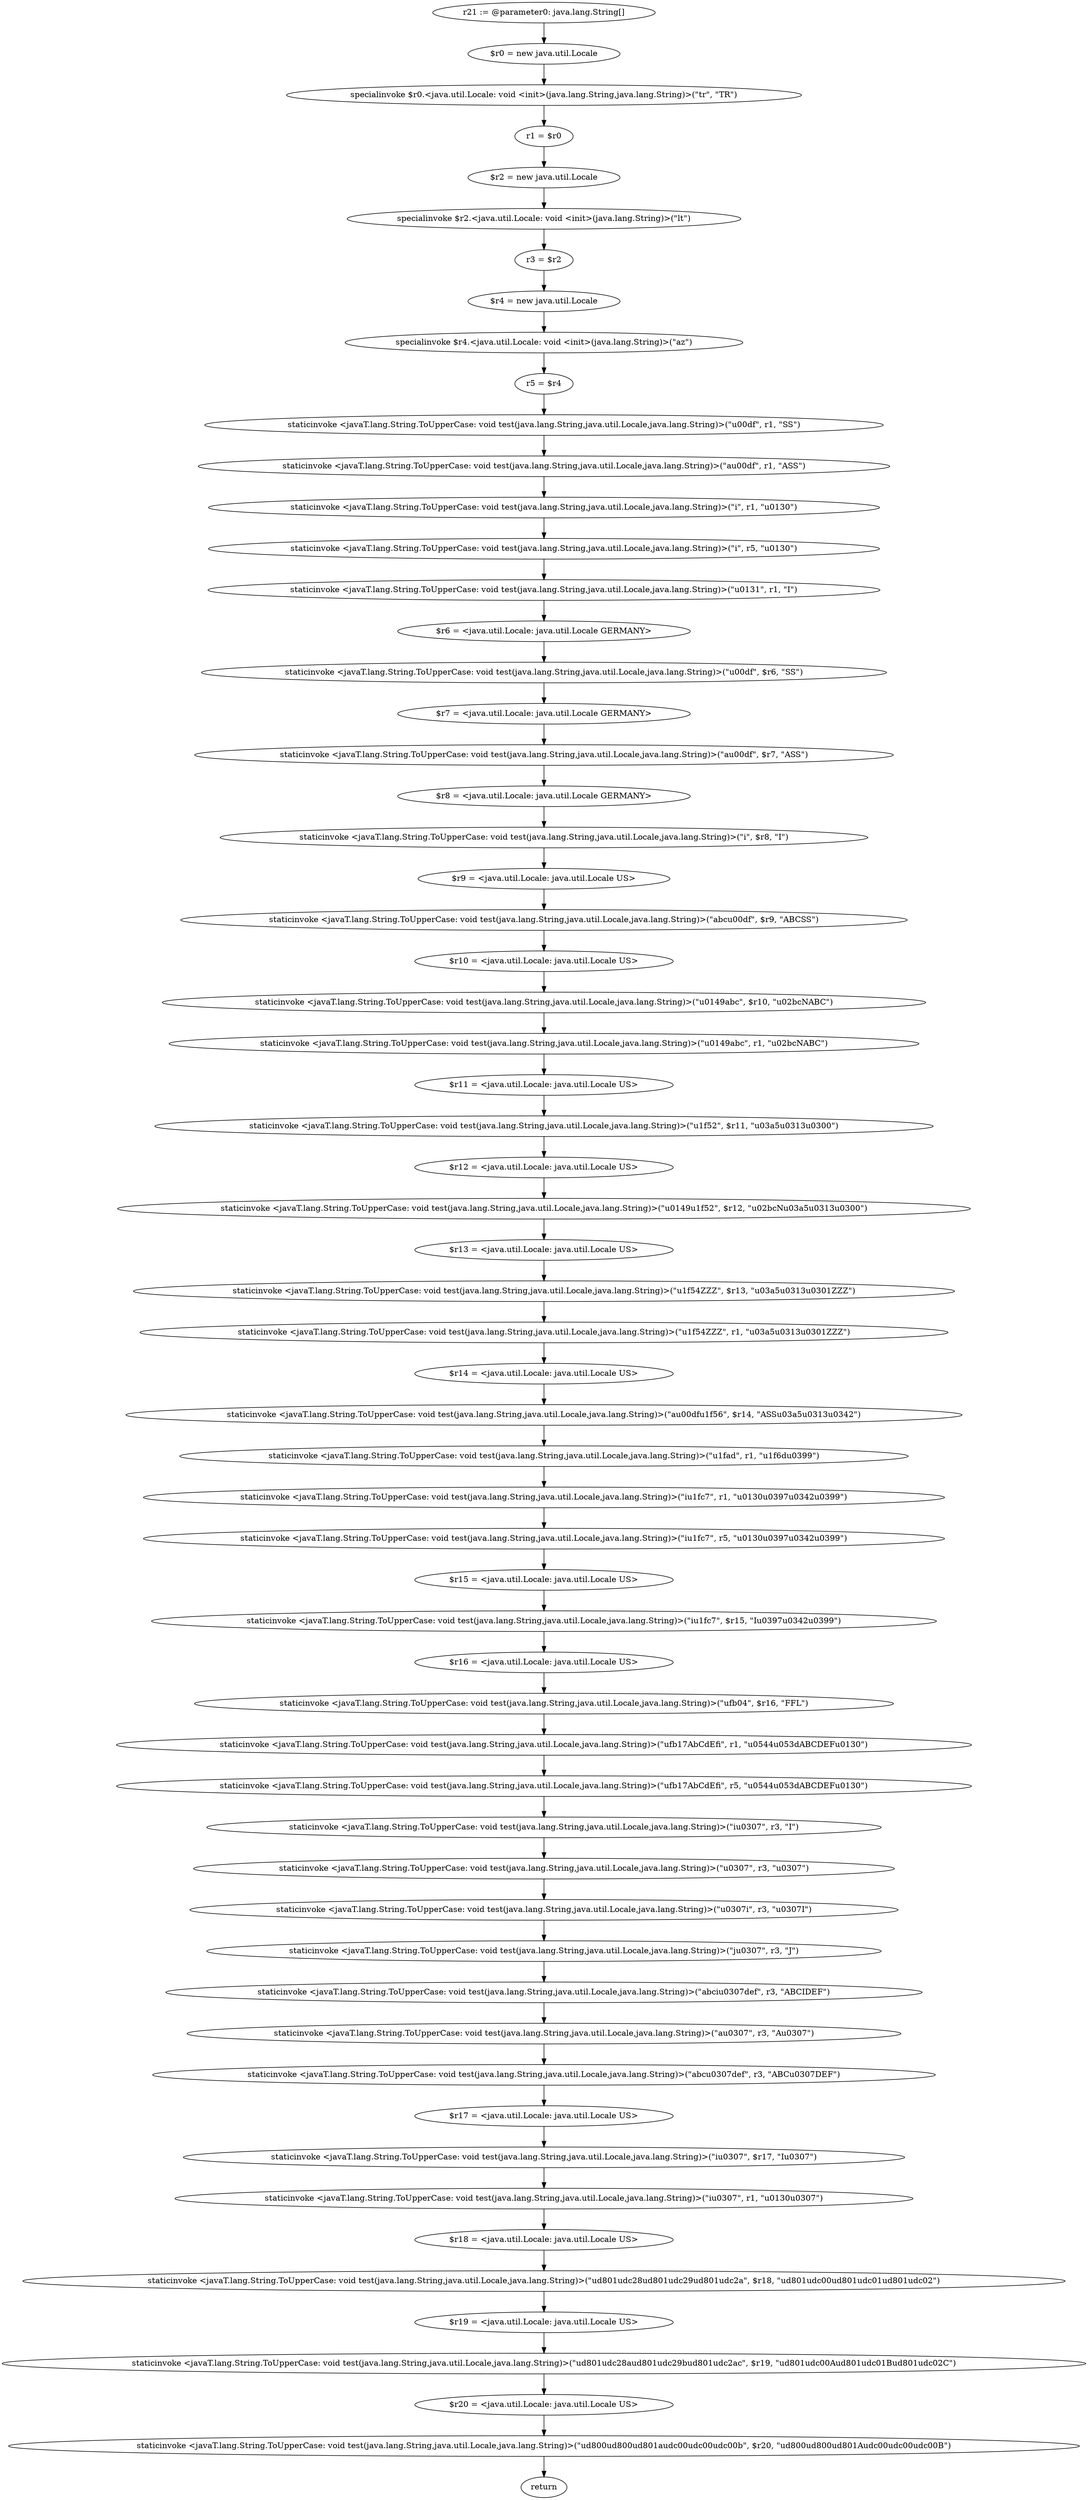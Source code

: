 digraph "unitGraph" {
    "r21 := @parameter0: java.lang.String[]"
    "$r0 = new java.util.Locale"
    "specialinvoke $r0.<java.util.Locale: void <init>(java.lang.String,java.lang.String)>(\"tr\", \"TR\")"
    "r1 = $r0"
    "$r2 = new java.util.Locale"
    "specialinvoke $r2.<java.util.Locale: void <init>(java.lang.String)>(\"lt\")"
    "r3 = $r2"
    "$r4 = new java.util.Locale"
    "specialinvoke $r4.<java.util.Locale: void <init>(java.lang.String)>(\"az\")"
    "r5 = $r4"
    "staticinvoke <javaT.lang.String.ToUpperCase: void test(java.lang.String,java.util.Locale,java.lang.String)>(\"\u00df\", r1, \"SS\")"
    "staticinvoke <javaT.lang.String.ToUpperCase: void test(java.lang.String,java.util.Locale,java.lang.String)>(\"a\u00df\", r1, \"ASS\")"
    "staticinvoke <javaT.lang.String.ToUpperCase: void test(java.lang.String,java.util.Locale,java.lang.String)>(\"i\", r1, \"\u0130\")"
    "staticinvoke <javaT.lang.String.ToUpperCase: void test(java.lang.String,java.util.Locale,java.lang.String)>(\"i\", r5, \"\u0130\")"
    "staticinvoke <javaT.lang.String.ToUpperCase: void test(java.lang.String,java.util.Locale,java.lang.String)>(\"\u0131\", r1, \"I\")"
    "$r6 = <java.util.Locale: java.util.Locale GERMANY>"
    "staticinvoke <javaT.lang.String.ToUpperCase: void test(java.lang.String,java.util.Locale,java.lang.String)>(\"\u00df\", $r6, \"SS\")"
    "$r7 = <java.util.Locale: java.util.Locale GERMANY>"
    "staticinvoke <javaT.lang.String.ToUpperCase: void test(java.lang.String,java.util.Locale,java.lang.String)>(\"a\u00df\", $r7, \"ASS\")"
    "$r8 = <java.util.Locale: java.util.Locale GERMANY>"
    "staticinvoke <javaT.lang.String.ToUpperCase: void test(java.lang.String,java.util.Locale,java.lang.String)>(\"i\", $r8, \"I\")"
    "$r9 = <java.util.Locale: java.util.Locale US>"
    "staticinvoke <javaT.lang.String.ToUpperCase: void test(java.lang.String,java.util.Locale,java.lang.String)>(\"abc\u00df\", $r9, \"ABCSS\")"
    "$r10 = <java.util.Locale: java.util.Locale US>"
    "staticinvoke <javaT.lang.String.ToUpperCase: void test(java.lang.String,java.util.Locale,java.lang.String)>(\"\u0149abc\", $r10, \"\u02bcNABC\")"
    "staticinvoke <javaT.lang.String.ToUpperCase: void test(java.lang.String,java.util.Locale,java.lang.String)>(\"\u0149abc\", r1, \"\u02bcNABC\")"
    "$r11 = <java.util.Locale: java.util.Locale US>"
    "staticinvoke <javaT.lang.String.ToUpperCase: void test(java.lang.String,java.util.Locale,java.lang.String)>(\"\u1f52\", $r11, \"\u03a5\u0313\u0300\")"
    "$r12 = <java.util.Locale: java.util.Locale US>"
    "staticinvoke <javaT.lang.String.ToUpperCase: void test(java.lang.String,java.util.Locale,java.lang.String)>(\"\u0149\u1f52\", $r12, \"\u02bcN\u03a5\u0313\u0300\")"
    "$r13 = <java.util.Locale: java.util.Locale US>"
    "staticinvoke <javaT.lang.String.ToUpperCase: void test(java.lang.String,java.util.Locale,java.lang.String)>(\"\u1f54ZZZ\", $r13, \"\u03a5\u0313\u0301ZZZ\")"
    "staticinvoke <javaT.lang.String.ToUpperCase: void test(java.lang.String,java.util.Locale,java.lang.String)>(\"\u1f54ZZZ\", r1, \"\u03a5\u0313\u0301ZZZ\")"
    "$r14 = <java.util.Locale: java.util.Locale US>"
    "staticinvoke <javaT.lang.String.ToUpperCase: void test(java.lang.String,java.util.Locale,java.lang.String)>(\"a\u00df\u1f56\", $r14, \"ASS\u03a5\u0313\u0342\")"
    "staticinvoke <javaT.lang.String.ToUpperCase: void test(java.lang.String,java.util.Locale,java.lang.String)>(\"\u1fad\", r1, \"\u1f6d\u0399\")"
    "staticinvoke <javaT.lang.String.ToUpperCase: void test(java.lang.String,java.util.Locale,java.lang.String)>(\"i\u1fc7\", r1, \"\u0130\u0397\u0342\u0399\")"
    "staticinvoke <javaT.lang.String.ToUpperCase: void test(java.lang.String,java.util.Locale,java.lang.String)>(\"i\u1fc7\", r5, \"\u0130\u0397\u0342\u0399\")"
    "$r15 = <java.util.Locale: java.util.Locale US>"
    "staticinvoke <javaT.lang.String.ToUpperCase: void test(java.lang.String,java.util.Locale,java.lang.String)>(\"i\u1fc7\", $r15, \"I\u0397\u0342\u0399\")"
    "$r16 = <java.util.Locale: java.util.Locale US>"
    "staticinvoke <javaT.lang.String.ToUpperCase: void test(java.lang.String,java.util.Locale,java.lang.String)>(\"\ufb04\", $r16, \"FFL\")"
    "staticinvoke <javaT.lang.String.ToUpperCase: void test(java.lang.String,java.util.Locale,java.lang.String)>(\"\ufb17AbCdEfi\", r1, \"\u0544\u053dABCDEF\u0130\")"
    "staticinvoke <javaT.lang.String.ToUpperCase: void test(java.lang.String,java.util.Locale,java.lang.String)>(\"\ufb17AbCdEfi\", r5, \"\u0544\u053dABCDEF\u0130\")"
    "staticinvoke <javaT.lang.String.ToUpperCase: void test(java.lang.String,java.util.Locale,java.lang.String)>(\"i\u0307\", r3, \"I\")"
    "staticinvoke <javaT.lang.String.ToUpperCase: void test(java.lang.String,java.util.Locale,java.lang.String)>(\"\u0307\", r3, \"\u0307\")"
    "staticinvoke <javaT.lang.String.ToUpperCase: void test(java.lang.String,java.util.Locale,java.lang.String)>(\"\u0307i\", r3, \"\u0307I\")"
    "staticinvoke <javaT.lang.String.ToUpperCase: void test(java.lang.String,java.util.Locale,java.lang.String)>(\"j\u0307\", r3, \"J\")"
    "staticinvoke <javaT.lang.String.ToUpperCase: void test(java.lang.String,java.util.Locale,java.lang.String)>(\"abci\u0307def\", r3, \"ABCIDEF\")"
    "staticinvoke <javaT.lang.String.ToUpperCase: void test(java.lang.String,java.util.Locale,java.lang.String)>(\"a\u0307\", r3, \"A\u0307\")"
    "staticinvoke <javaT.lang.String.ToUpperCase: void test(java.lang.String,java.util.Locale,java.lang.String)>(\"abc\u0307def\", r3, \"ABC\u0307DEF\")"
    "$r17 = <java.util.Locale: java.util.Locale US>"
    "staticinvoke <javaT.lang.String.ToUpperCase: void test(java.lang.String,java.util.Locale,java.lang.String)>(\"i\u0307\", $r17, \"I\u0307\")"
    "staticinvoke <javaT.lang.String.ToUpperCase: void test(java.lang.String,java.util.Locale,java.lang.String)>(\"i\u0307\", r1, \"\u0130\u0307\")"
    "$r18 = <java.util.Locale: java.util.Locale US>"
    "staticinvoke <javaT.lang.String.ToUpperCase: void test(java.lang.String,java.util.Locale,java.lang.String)>(\"\ud801\udc28\ud801\udc29\ud801\udc2a\", $r18, \"\ud801\udc00\ud801\udc01\ud801\udc02\")"
    "$r19 = <java.util.Locale: java.util.Locale US>"
    "staticinvoke <javaT.lang.String.ToUpperCase: void test(java.lang.String,java.util.Locale,java.lang.String)>(\"\ud801\udc28a\ud801\udc29b\ud801\udc2ac\", $r19, \"\ud801\udc00A\ud801\udc01B\ud801\udc02C\")"
    "$r20 = <java.util.Locale: java.util.Locale US>"
    "staticinvoke <javaT.lang.String.ToUpperCase: void test(java.lang.String,java.util.Locale,java.lang.String)>(\"\ud800\ud800\ud801a\udc00\udc00\udc00b\", $r20, \"\ud800\ud800\ud801A\udc00\udc00\udc00B\")"
    "return"
    "r21 := @parameter0: java.lang.String[]"->"$r0 = new java.util.Locale";
    "$r0 = new java.util.Locale"->"specialinvoke $r0.<java.util.Locale: void <init>(java.lang.String,java.lang.String)>(\"tr\", \"TR\")";
    "specialinvoke $r0.<java.util.Locale: void <init>(java.lang.String,java.lang.String)>(\"tr\", \"TR\")"->"r1 = $r0";
    "r1 = $r0"->"$r2 = new java.util.Locale";
    "$r2 = new java.util.Locale"->"specialinvoke $r2.<java.util.Locale: void <init>(java.lang.String)>(\"lt\")";
    "specialinvoke $r2.<java.util.Locale: void <init>(java.lang.String)>(\"lt\")"->"r3 = $r2";
    "r3 = $r2"->"$r4 = new java.util.Locale";
    "$r4 = new java.util.Locale"->"specialinvoke $r4.<java.util.Locale: void <init>(java.lang.String)>(\"az\")";
    "specialinvoke $r4.<java.util.Locale: void <init>(java.lang.String)>(\"az\")"->"r5 = $r4";
    "r5 = $r4"->"staticinvoke <javaT.lang.String.ToUpperCase: void test(java.lang.String,java.util.Locale,java.lang.String)>(\"\u00df\", r1, \"SS\")";
    "staticinvoke <javaT.lang.String.ToUpperCase: void test(java.lang.String,java.util.Locale,java.lang.String)>(\"\u00df\", r1, \"SS\")"->"staticinvoke <javaT.lang.String.ToUpperCase: void test(java.lang.String,java.util.Locale,java.lang.String)>(\"a\u00df\", r1, \"ASS\")";
    "staticinvoke <javaT.lang.String.ToUpperCase: void test(java.lang.String,java.util.Locale,java.lang.String)>(\"a\u00df\", r1, \"ASS\")"->"staticinvoke <javaT.lang.String.ToUpperCase: void test(java.lang.String,java.util.Locale,java.lang.String)>(\"i\", r1, \"\u0130\")";
    "staticinvoke <javaT.lang.String.ToUpperCase: void test(java.lang.String,java.util.Locale,java.lang.String)>(\"i\", r1, \"\u0130\")"->"staticinvoke <javaT.lang.String.ToUpperCase: void test(java.lang.String,java.util.Locale,java.lang.String)>(\"i\", r5, \"\u0130\")";
    "staticinvoke <javaT.lang.String.ToUpperCase: void test(java.lang.String,java.util.Locale,java.lang.String)>(\"i\", r5, \"\u0130\")"->"staticinvoke <javaT.lang.String.ToUpperCase: void test(java.lang.String,java.util.Locale,java.lang.String)>(\"\u0131\", r1, \"I\")";
    "staticinvoke <javaT.lang.String.ToUpperCase: void test(java.lang.String,java.util.Locale,java.lang.String)>(\"\u0131\", r1, \"I\")"->"$r6 = <java.util.Locale: java.util.Locale GERMANY>";
    "$r6 = <java.util.Locale: java.util.Locale GERMANY>"->"staticinvoke <javaT.lang.String.ToUpperCase: void test(java.lang.String,java.util.Locale,java.lang.String)>(\"\u00df\", $r6, \"SS\")";
    "staticinvoke <javaT.lang.String.ToUpperCase: void test(java.lang.String,java.util.Locale,java.lang.String)>(\"\u00df\", $r6, \"SS\")"->"$r7 = <java.util.Locale: java.util.Locale GERMANY>";
    "$r7 = <java.util.Locale: java.util.Locale GERMANY>"->"staticinvoke <javaT.lang.String.ToUpperCase: void test(java.lang.String,java.util.Locale,java.lang.String)>(\"a\u00df\", $r7, \"ASS\")";
    "staticinvoke <javaT.lang.String.ToUpperCase: void test(java.lang.String,java.util.Locale,java.lang.String)>(\"a\u00df\", $r7, \"ASS\")"->"$r8 = <java.util.Locale: java.util.Locale GERMANY>";
    "$r8 = <java.util.Locale: java.util.Locale GERMANY>"->"staticinvoke <javaT.lang.String.ToUpperCase: void test(java.lang.String,java.util.Locale,java.lang.String)>(\"i\", $r8, \"I\")";
    "staticinvoke <javaT.lang.String.ToUpperCase: void test(java.lang.String,java.util.Locale,java.lang.String)>(\"i\", $r8, \"I\")"->"$r9 = <java.util.Locale: java.util.Locale US>";
    "$r9 = <java.util.Locale: java.util.Locale US>"->"staticinvoke <javaT.lang.String.ToUpperCase: void test(java.lang.String,java.util.Locale,java.lang.String)>(\"abc\u00df\", $r9, \"ABCSS\")";
    "staticinvoke <javaT.lang.String.ToUpperCase: void test(java.lang.String,java.util.Locale,java.lang.String)>(\"abc\u00df\", $r9, \"ABCSS\")"->"$r10 = <java.util.Locale: java.util.Locale US>";
    "$r10 = <java.util.Locale: java.util.Locale US>"->"staticinvoke <javaT.lang.String.ToUpperCase: void test(java.lang.String,java.util.Locale,java.lang.String)>(\"\u0149abc\", $r10, \"\u02bcNABC\")";
    "staticinvoke <javaT.lang.String.ToUpperCase: void test(java.lang.String,java.util.Locale,java.lang.String)>(\"\u0149abc\", $r10, \"\u02bcNABC\")"->"staticinvoke <javaT.lang.String.ToUpperCase: void test(java.lang.String,java.util.Locale,java.lang.String)>(\"\u0149abc\", r1, \"\u02bcNABC\")";
    "staticinvoke <javaT.lang.String.ToUpperCase: void test(java.lang.String,java.util.Locale,java.lang.String)>(\"\u0149abc\", r1, \"\u02bcNABC\")"->"$r11 = <java.util.Locale: java.util.Locale US>";
    "$r11 = <java.util.Locale: java.util.Locale US>"->"staticinvoke <javaT.lang.String.ToUpperCase: void test(java.lang.String,java.util.Locale,java.lang.String)>(\"\u1f52\", $r11, \"\u03a5\u0313\u0300\")";
    "staticinvoke <javaT.lang.String.ToUpperCase: void test(java.lang.String,java.util.Locale,java.lang.String)>(\"\u1f52\", $r11, \"\u03a5\u0313\u0300\")"->"$r12 = <java.util.Locale: java.util.Locale US>";
    "$r12 = <java.util.Locale: java.util.Locale US>"->"staticinvoke <javaT.lang.String.ToUpperCase: void test(java.lang.String,java.util.Locale,java.lang.String)>(\"\u0149\u1f52\", $r12, \"\u02bcN\u03a5\u0313\u0300\")";
    "staticinvoke <javaT.lang.String.ToUpperCase: void test(java.lang.String,java.util.Locale,java.lang.String)>(\"\u0149\u1f52\", $r12, \"\u02bcN\u03a5\u0313\u0300\")"->"$r13 = <java.util.Locale: java.util.Locale US>";
    "$r13 = <java.util.Locale: java.util.Locale US>"->"staticinvoke <javaT.lang.String.ToUpperCase: void test(java.lang.String,java.util.Locale,java.lang.String)>(\"\u1f54ZZZ\", $r13, \"\u03a5\u0313\u0301ZZZ\")";
    "staticinvoke <javaT.lang.String.ToUpperCase: void test(java.lang.String,java.util.Locale,java.lang.String)>(\"\u1f54ZZZ\", $r13, \"\u03a5\u0313\u0301ZZZ\")"->"staticinvoke <javaT.lang.String.ToUpperCase: void test(java.lang.String,java.util.Locale,java.lang.String)>(\"\u1f54ZZZ\", r1, \"\u03a5\u0313\u0301ZZZ\")";
    "staticinvoke <javaT.lang.String.ToUpperCase: void test(java.lang.String,java.util.Locale,java.lang.String)>(\"\u1f54ZZZ\", r1, \"\u03a5\u0313\u0301ZZZ\")"->"$r14 = <java.util.Locale: java.util.Locale US>";
    "$r14 = <java.util.Locale: java.util.Locale US>"->"staticinvoke <javaT.lang.String.ToUpperCase: void test(java.lang.String,java.util.Locale,java.lang.String)>(\"a\u00df\u1f56\", $r14, \"ASS\u03a5\u0313\u0342\")";
    "staticinvoke <javaT.lang.String.ToUpperCase: void test(java.lang.String,java.util.Locale,java.lang.String)>(\"a\u00df\u1f56\", $r14, \"ASS\u03a5\u0313\u0342\")"->"staticinvoke <javaT.lang.String.ToUpperCase: void test(java.lang.String,java.util.Locale,java.lang.String)>(\"\u1fad\", r1, \"\u1f6d\u0399\")";
    "staticinvoke <javaT.lang.String.ToUpperCase: void test(java.lang.String,java.util.Locale,java.lang.String)>(\"\u1fad\", r1, \"\u1f6d\u0399\")"->"staticinvoke <javaT.lang.String.ToUpperCase: void test(java.lang.String,java.util.Locale,java.lang.String)>(\"i\u1fc7\", r1, \"\u0130\u0397\u0342\u0399\")";
    "staticinvoke <javaT.lang.String.ToUpperCase: void test(java.lang.String,java.util.Locale,java.lang.String)>(\"i\u1fc7\", r1, \"\u0130\u0397\u0342\u0399\")"->"staticinvoke <javaT.lang.String.ToUpperCase: void test(java.lang.String,java.util.Locale,java.lang.String)>(\"i\u1fc7\", r5, \"\u0130\u0397\u0342\u0399\")";
    "staticinvoke <javaT.lang.String.ToUpperCase: void test(java.lang.String,java.util.Locale,java.lang.String)>(\"i\u1fc7\", r5, \"\u0130\u0397\u0342\u0399\")"->"$r15 = <java.util.Locale: java.util.Locale US>";
    "$r15 = <java.util.Locale: java.util.Locale US>"->"staticinvoke <javaT.lang.String.ToUpperCase: void test(java.lang.String,java.util.Locale,java.lang.String)>(\"i\u1fc7\", $r15, \"I\u0397\u0342\u0399\")";
    "staticinvoke <javaT.lang.String.ToUpperCase: void test(java.lang.String,java.util.Locale,java.lang.String)>(\"i\u1fc7\", $r15, \"I\u0397\u0342\u0399\")"->"$r16 = <java.util.Locale: java.util.Locale US>";
    "$r16 = <java.util.Locale: java.util.Locale US>"->"staticinvoke <javaT.lang.String.ToUpperCase: void test(java.lang.String,java.util.Locale,java.lang.String)>(\"\ufb04\", $r16, \"FFL\")";
    "staticinvoke <javaT.lang.String.ToUpperCase: void test(java.lang.String,java.util.Locale,java.lang.String)>(\"\ufb04\", $r16, \"FFL\")"->"staticinvoke <javaT.lang.String.ToUpperCase: void test(java.lang.String,java.util.Locale,java.lang.String)>(\"\ufb17AbCdEfi\", r1, \"\u0544\u053dABCDEF\u0130\")";
    "staticinvoke <javaT.lang.String.ToUpperCase: void test(java.lang.String,java.util.Locale,java.lang.String)>(\"\ufb17AbCdEfi\", r1, \"\u0544\u053dABCDEF\u0130\")"->"staticinvoke <javaT.lang.String.ToUpperCase: void test(java.lang.String,java.util.Locale,java.lang.String)>(\"\ufb17AbCdEfi\", r5, \"\u0544\u053dABCDEF\u0130\")";
    "staticinvoke <javaT.lang.String.ToUpperCase: void test(java.lang.String,java.util.Locale,java.lang.String)>(\"\ufb17AbCdEfi\", r5, \"\u0544\u053dABCDEF\u0130\")"->"staticinvoke <javaT.lang.String.ToUpperCase: void test(java.lang.String,java.util.Locale,java.lang.String)>(\"i\u0307\", r3, \"I\")";
    "staticinvoke <javaT.lang.String.ToUpperCase: void test(java.lang.String,java.util.Locale,java.lang.String)>(\"i\u0307\", r3, \"I\")"->"staticinvoke <javaT.lang.String.ToUpperCase: void test(java.lang.String,java.util.Locale,java.lang.String)>(\"\u0307\", r3, \"\u0307\")";
    "staticinvoke <javaT.lang.String.ToUpperCase: void test(java.lang.String,java.util.Locale,java.lang.String)>(\"\u0307\", r3, \"\u0307\")"->"staticinvoke <javaT.lang.String.ToUpperCase: void test(java.lang.String,java.util.Locale,java.lang.String)>(\"\u0307i\", r3, \"\u0307I\")";
    "staticinvoke <javaT.lang.String.ToUpperCase: void test(java.lang.String,java.util.Locale,java.lang.String)>(\"\u0307i\", r3, \"\u0307I\")"->"staticinvoke <javaT.lang.String.ToUpperCase: void test(java.lang.String,java.util.Locale,java.lang.String)>(\"j\u0307\", r3, \"J\")";
    "staticinvoke <javaT.lang.String.ToUpperCase: void test(java.lang.String,java.util.Locale,java.lang.String)>(\"j\u0307\", r3, \"J\")"->"staticinvoke <javaT.lang.String.ToUpperCase: void test(java.lang.String,java.util.Locale,java.lang.String)>(\"abci\u0307def\", r3, \"ABCIDEF\")";
    "staticinvoke <javaT.lang.String.ToUpperCase: void test(java.lang.String,java.util.Locale,java.lang.String)>(\"abci\u0307def\", r3, \"ABCIDEF\")"->"staticinvoke <javaT.lang.String.ToUpperCase: void test(java.lang.String,java.util.Locale,java.lang.String)>(\"a\u0307\", r3, \"A\u0307\")";
    "staticinvoke <javaT.lang.String.ToUpperCase: void test(java.lang.String,java.util.Locale,java.lang.String)>(\"a\u0307\", r3, \"A\u0307\")"->"staticinvoke <javaT.lang.String.ToUpperCase: void test(java.lang.String,java.util.Locale,java.lang.String)>(\"abc\u0307def\", r3, \"ABC\u0307DEF\")";
    "staticinvoke <javaT.lang.String.ToUpperCase: void test(java.lang.String,java.util.Locale,java.lang.String)>(\"abc\u0307def\", r3, \"ABC\u0307DEF\")"->"$r17 = <java.util.Locale: java.util.Locale US>";
    "$r17 = <java.util.Locale: java.util.Locale US>"->"staticinvoke <javaT.lang.String.ToUpperCase: void test(java.lang.String,java.util.Locale,java.lang.String)>(\"i\u0307\", $r17, \"I\u0307\")";
    "staticinvoke <javaT.lang.String.ToUpperCase: void test(java.lang.String,java.util.Locale,java.lang.String)>(\"i\u0307\", $r17, \"I\u0307\")"->"staticinvoke <javaT.lang.String.ToUpperCase: void test(java.lang.String,java.util.Locale,java.lang.String)>(\"i\u0307\", r1, \"\u0130\u0307\")";
    "staticinvoke <javaT.lang.String.ToUpperCase: void test(java.lang.String,java.util.Locale,java.lang.String)>(\"i\u0307\", r1, \"\u0130\u0307\")"->"$r18 = <java.util.Locale: java.util.Locale US>";
    "$r18 = <java.util.Locale: java.util.Locale US>"->"staticinvoke <javaT.lang.String.ToUpperCase: void test(java.lang.String,java.util.Locale,java.lang.String)>(\"\ud801\udc28\ud801\udc29\ud801\udc2a\", $r18, \"\ud801\udc00\ud801\udc01\ud801\udc02\")";
    "staticinvoke <javaT.lang.String.ToUpperCase: void test(java.lang.String,java.util.Locale,java.lang.String)>(\"\ud801\udc28\ud801\udc29\ud801\udc2a\", $r18, \"\ud801\udc00\ud801\udc01\ud801\udc02\")"->"$r19 = <java.util.Locale: java.util.Locale US>";
    "$r19 = <java.util.Locale: java.util.Locale US>"->"staticinvoke <javaT.lang.String.ToUpperCase: void test(java.lang.String,java.util.Locale,java.lang.String)>(\"\ud801\udc28a\ud801\udc29b\ud801\udc2ac\", $r19, \"\ud801\udc00A\ud801\udc01B\ud801\udc02C\")";
    "staticinvoke <javaT.lang.String.ToUpperCase: void test(java.lang.String,java.util.Locale,java.lang.String)>(\"\ud801\udc28a\ud801\udc29b\ud801\udc2ac\", $r19, \"\ud801\udc00A\ud801\udc01B\ud801\udc02C\")"->"$r20 = <java.util.Locale: java.util.Locale US>";
    "$r20 = <java.util.Locale: java.util.Locale US>"->"staticinvoke <javaT.lang.String.ToUpperCase: void test(java.lang.String,java.util.Locale,java.lang.String)>(\"\ud800\ud800\ud801a\udc00\udc00\udc00b\", $r20, \"\ud800\ud800\ud801A\udc00\udc00\udc00B\")";
    "staticinvoke <javaT.lang.String.ToUpperCase: void test(java.lang.String,java.util.Locale,java.lang.String)>(\"\ud800\ud800\ud801a\udc00\udc00\udc00b\", $r20, \"\ud800\ud800\ud801A\udc00\udc00\udc00B\")"->"return";
}
